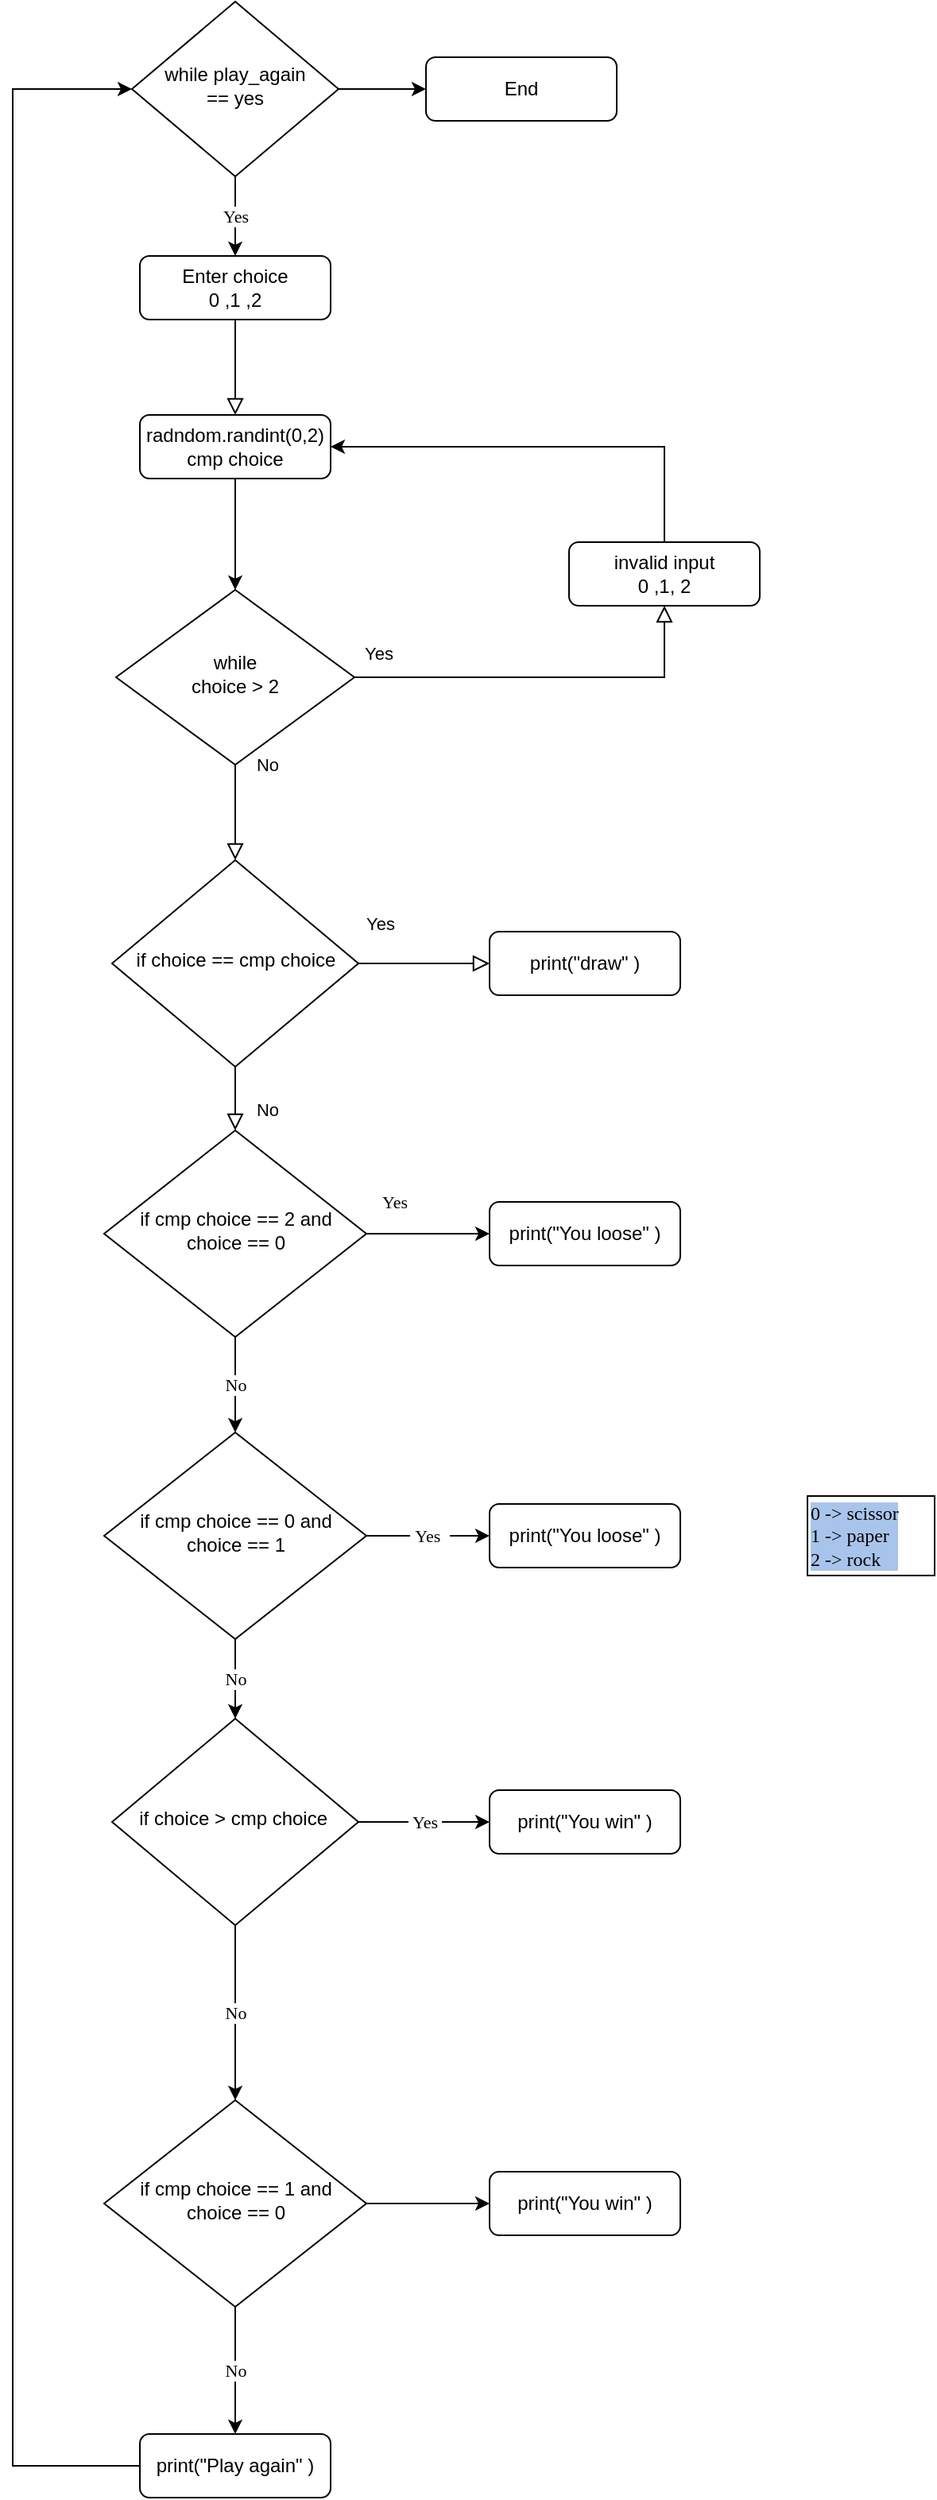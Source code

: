<mxfile version="14.1.8" type="github">
  <diagram id="C5RBs43oDa-KdzZeNtuy" name="Page-1">
    <mxGraphModel dx="1259" dy="1661" grid="1" gridSize="10" guides="1" tooltips="1" connect="1" arrows="1" fold="1" page="1" pageScale="1" pageWidth="827" pageHeight="1169" math="0" shadow="0">
      <root>
        <mxCell id="WIyWlLk6GJQsqaUBKTNV-0" />
        <mxCell id="WIyWlLk6GJQsqaUBKTNV-1" parent="WIyWlLk6GJQsqaUBKTNV-0" />
        <mxCell id="WIyWlLk6GJQsqaUBKTNV-2" value="" style="rounded=0;html=1;jettySize=auto;orthogonalLoop=1;fontSize=11;endArrow=block;endFill=0;endSize=8;strokeWidth=1;shadow=0;labelBackgroundColor=none;edgeStyle=orthogonalEdgeStyle;" parent="WIyWlLk6GJQsqaUBKTNV-1" source="WIyWlLk6GJQsqaUBKTNV-3" target="6cipaw3UmNE6FOIUOwpC-0" edge="1">
          <mxGeometry relative="1" as="geometry">
            <mxPoint x="230" y="110" as="targetPoint" />
          </mxGeometry>
        </mxCell>
        <mxCell id="WIyWlLk6GJQsqaUBKTNV-3" value="&lt;div&gt;Enter choice&lt;/div&gt;&lt;div&gt;0 ,1 ,2&lt;br&gt;&lt;/div&gt;" style="rounded=1;whiteSpace=wrap;html=1;fontSize=12;glass=0;strokeWidth=1;shadow=0;" parent="WIyWlLk6GJQsqaUBKTNV-1" vertex="1">
          <mxGeometry x="160" y="-80" width="120" height="40" as="geometry" />
        </mxCell>
        <mxCell id="WIyWlLk6GJQsqaUBKTNV-4" value="Yes" style="rounded=0;html=1;jettySize=auto;orthogonalLoop=1;fontSize=11;endArrow=block;endFill=0;endSize=8;strokeWidth=1;shadow=0;labelBackgroundColor=none;edgeStyle=orthogonalEdgeStyle;" parent="WIyWlLk6GJQsqaUBKTNV-1" source="WIyWlLk6GJQsqaUBKTNV-6" target="WIyWlLk6GJQsqaUBKTNV-10" edge="1">
          <mxGeometry x="-1" y="114" relative="1" as="geometry">
            <mxPoint x="-24" y="-70" as="offset" />
          </mxGeometry>
        </mxCell>
        <mxCell id="WIyWlLk6GJQsqaUBKTNV-5" value="No" style="edgeStyle=orthogonalEdgeStyle;rounded=0;html=1;jettySize=auto;orthogonalLoop=1;fontSize=11;endArrow=block;endFill=0;endSize=8;strokeWidth=1;shadow=0;labelBackgroundColor=none;exitX=1;exitY=0.5;exitDx=0;exitDy=0;" parent="WIyWlLk6GJQsqaUBKTNV-1" source="WIyWlLk6GJQsqaUBKTNV-6" target="WIyWlLk6GJQsqaUBKTNV-7" edge="1">
          <mxGeometry x="-1" y="-78" relative="1" as="geometry">
            <mxPoint x="-55" y="-23" as="offset" />
            <Array as="points">
              <mxPoint x="490" y="185" />
            </Array>
          </mxGeometry>
        </mxCell>
        <mxCell id="WIyWlLk6GJQsqaUBKTNV-6" value="while&lt;br&gt;choice &amp;gt; 2" style="rhombus;whiteSpace=wrap;html=1;shadow=0;fontFamily=Helvetica;fontSize=12;align=center;strokeWidth=1;spacing=6;spacingTop=-4;" parent="WIyWlLk6GJQsqaUBKTNV-1" vertex="1">
          <mxGeometry x="145" y="130" width="150" height="110" as="geometry" />
        </mxCell>
        <mxCell id="6cipaw3UmNE6FOIUOwpC-3" style="edgeStyle=orthogonalEdgeStyle;rounded=0;orthogonalLoop=1;jettySize=auto;html=1;entryX=1;entryY=0.5;entryDx=0;entryDy=0;" parent="WIyWlLk6GJQsqaUBKTNV-1" source="WIyWlLk6GJQsqaUBKTNV-7" target="6cipaw3UmNE6FOIUOwpC-0" edge="1">
          <mxGeometry relative="1" as="geometry">
            <mxPoint x="580" y="110" as="sourcePoint" />
            <Array as="points">
              <mxPoint x="490" y="40" />
            </Array>
          </mxGeometry>
        </mxCell>
        <mxCell id="WIyWlLk6GJQsqaUBKTNV-7" value="&lt;div&gt;invalid input&lt;/div&gt;&lt;div&gt;0 ,1, 2&lt;br&gt;&lt;/div&gt;" style="rounded=1;whiteSpace=wrap;html=1;fontSize=12;glass=0;strokeWidth=1;shadow=0;" parent="WIyWlLk6GJQsqaUBKTNV-1" vertex="1">
          <mxGeometry x="430" y="100" width="120" height="40" as="geometry" />
        </mxCell>
        <mxCell id="WIyWlLk6GJQsqaUBKTNV-8" value="No" style="rounded=0;html=1;jettySize=auto;orthogonalLoop=1;fontSize=11;endArrow=block;endFill=0;endSize=8;strokeWidth=1;shadow=0;labelBackgroundColor=none;edgeStyle=orthogonalEdgeStyle;" parent="WIyWlLk6GJQsqaUBKTNV-1" source="WIyWlLk6GJQsqaUBKTNV-10" target="Ailc4nssIk83CFcEqObT-2" edge="1">
          <mxGeometry x="0.333" y="20" relative="1" as="geometry">
            <mxPoint as="offset" />
          </mxGeometry>
        </mxCell>
        <mxCell id="WIyWlLk6GJQsqaUBKTNV-9" value="Yes" style="edgeStyle=orthogonalEdgeStyle;rounded=0;html=1;jettySize=auto;orthogonalLoop=1;fontSize=11;endArrow=block;endFill=0;endSize=8;strokeWidth=1;shadow=0;labelBackgroundColor=none;" parent="WIyWlLk6GJQsqaUBKTNV-1" source="WIyWlLk6GJQsqaUBKTNV-10" target="WIyWlLk6GJQsqaUBKTNV-12" edge="1">
          <mxGeometry x="-0.697" y="25" relative="1" as="geometry">
            <mxPoint x="1" as="offset" />
          </mxGeometry>
        </mxCell>
        <mxCell id="WIyWlLk6GJQsqaUBKTNV-10" value="if choice == cmp choice" style="rhombus;whiteSpace=wrap;html=1;shadow=0;fontFamily=Helvetica;fontSize=12;align=center;strokeWidth=1;spacing=6;spacingTop=-4;" parent="WIyWlLk6GJQsqaUBKTNV-1" vertex="1">
          <mxGeometry x="142.5" y="300" width="155" height="130" as="geometry" />
        </mxCell>
        <mxCell id="WIyWlLk6GJQsqaUBKTNV-12" value="print(&quot;draw&quot; )" style="rounded=1;whiteSpace=wrap;html=1;fontSize=12;glass=0;strokeWidth=1;shadow=0;" parent="WIyWlLk6GJQsqaUBKTNV-1" vertex="1">
          <mxGeometry x="380" y="345" width="120" height="40" as="geometry" />
        </mxCell>
        <mxCell id="6cipaw3UmNE6FOIUOwpC-7" style="edgeStyle=orthogonalEdgeStyle;rounded=0;orthogonalLoop=1;jettySize=auto;html=1;fontFamily=Tahoma;" parent="WIyWlLk6GJQsqaUBKTNV-1" source="Ailc4nssIk83CFcEqObT-2" target="6cipaw3UmNE6FOIUOwpC-6" edge="1">
          <mxGeometry relative="1" as="geometry" />
        </mxCell>
        <mxCell id="6cipaw3UmNE6FOIUOwpC-25" value="Yes" style="edgeLabel;html=1;align=center;verticalAlign=middle;resizable=0;points=[];fontFamily=Tahoma;" parent="6cipaw3UmNE6FOIUOwpC-7" vertex="1" connectable="0">
          <mxGeometry x="-0.262" y="-5" relative="1" as="geometry">
            <mxPoint x="-11.5" y="-25" as="offset" />
          </mxGeometry>
        </mxCell>
        <mxCell id="6cipaw3UmNE6FOIUOwpC-9" value="No" style="edgeStyle=orthogonalEdgeStyle;rounded=0;orthogonalLoop=1;jettySize=auto;html=1;fontFamily=Tahoma;" parent="WIyWlLk6GJQsqaUBKTNV-1" source="Ailc4nssIk83CFcEqObT-2" target="6cipaw3UmNE6FOIUOwpC-8" edge="1">
          <mxGeometry relative="1" as="geometry" />
        </mxCell>
        <mxCell id="Ailc4nssIk83CFcEqObT-2" value="if cmp choice == 2 and choice == 0" style="rhombus;whiteSpace=wrap;html=1;shadow=0;fontFamily=Helvetica;fontSize=12;align=center;strokeWidth=1;spacing=6;spacingTop=-4;" parent="WIyWlLk6GJQsqaUBKTNV-1" vertex="1">
          <mxGeometry x="137.5" y="470" width="165" height="130" as="geometry" />
        </mxCell>
        <mxCell id="6cipaw3UmNE6FOIUOwpC-2" style="edgeStyle=orthogonalEdgeStyle;rounded=0;orthogonalLoop=1;jettySize=auto;html=1;entryX=0.5;entryY=0;entryDx=0;entryDy=0;" parent="WIyWlLk6GJQsqaUBKTNV-1" source="6cipaw3UmNE6FOIUOwpC-0" target="WIyWlLk6GJQsqaUBKTNV-6" edge="1">
          <mxGeometry relative="1" as="geometry" />
        </mxCell>
        <mxCell id="6cipaw3UmNE6FOIUOwpC-0" value="&lt;div&gt;radndom.randint(0,2)&lt;/div&gt;&lt;div&gt;cmp choice&lt;/div&gt;" style="rounded=1;whiteSpace=wrap;html=1;fontSize=12;glass=0;strokeWidth=1;shadow=0;" parent="WIyWlLk6GJQsqaUBKTNV-1" vertex="1">
          <mxGeometry x="160" y="20" width="120" height="40" as="geometry" />
        </mxCell>
        <mxCell id="6cipaw3UmNE6FOIUOwpC-5" value="0 -&amp;gt; scissor&lt;br&gt;1 -&amp;gt; paper&lt;br&gt;2 -&amp;gt; rock" style="text;html=1;resizable=0;autosize=1;align=left;verticalAlign=middle;points=[];fillColor=none;rounded=0;fontFamily=Tahoma;labelBackgroundColor=#A9C4EB;strokeColor=#000000;" parent="WIyWlLk6GJQsqaUBKTNV-1" vertex="1">
          <mxGeometry x="580" y="700" width="80" height="50" as="geometry" />
        </mxCell>
        <mxCell id="6cipaw3UmNE6FOIUOwpC-6" value="print(&quot;You loose&quot; )" style="rounded=1;whiteSpace=wrap;html=1;fontSize=12;glass=0;strokeWidth=1;shadow=0;" parent="WIyWlLk6GJQsqaUBKTNV-1" vertex="1">
          <mxGeometry x="380" y="515" width="120" height="40" as="geometry" />
        </mxCell>
        <mxCell id="6cipaw3UmNE6FOIUOwpC-11" value="&amp;nbsp;Yes&amp;nbsp;&amp;nbsp;" style="edgeStyle=orthogonalEdgeStyle;rounded=0;orthogonalLoop=1;jettySize=auto;html=1;fontFamily=Tahoma;" parent="WIyWlLk6GJQsqaUBKTNV-1" source="6cipaw3UmNE6FOIUOwpC-8" target="6cipaw3UmNE6FOIUOwpC-10" edge="1">
          <mxGeometry relative="1" as="geometry" />
        </mxCell>
        <mxCell id="6cipaw3UmNE6FOIUOwpC-13" value="No" style="edgeStyle=orthogonalEdgeStyle;rounded=0;orthogonalLoop=1;jettySize=auto;html=1;fontFamily=Tahoma;" parent="WIyWlLk6GJQsqaUBKTNV-1" source="6cipaw3UmNE6FOIUOwpC-8" target="6cipaw3UmNE6FOIUOwpC-16" edge="1">
          <mxGeometry relative="1" as="geometry">
            <mxPoint x="220" y="840" as="targetPoint" />
          </mxGeometry>
        </mxCell>
        <mxCell id="6cipaw3UmNE6FOIUOwpC-8" value="if cmp choice == 0 and choice == 1" style="rhombus;whiteSpace=wrap;html=1;shadow=0;fontFamily=Helvetica;fontSize=12;align=center;strokeWidth=1;spacing=6;spacingTop=-4;" parent="WIyWlLk6GJQsqaUBKTNV-1" vertex="1">
          <mxGeometry x="137.5" y="660" width="165" height="130" as="geometry" />
        </mxCell>
        <mxCell id="6cipaw3UmNE6FOIUOwpC-10" value="print(&quot;You loose&quot; )" style="rounded=1;whiteSpace=wrap;html=1;fontSize=12;glass=0;strokeWidth=1;shadow=0;" parent="WIyWlLk6GJQsqaUBKTNV-1" vertex="1">
          <mxGeometry x="380" y="705" width="120" height="40" as="geometry" />
        </mxCell>
        <mxCell id="6cipaw3UmNE6FOIUOwpC-18" value="No" style="edgeStyle=orthogonalEdgeStyle;rounded=0;orthogonalLoop=1;jettySize=auto;html=1;fontFamily=Tahoma;" parent="WIyWlLk6GJQsqaUBKTNV-1" source="6cipaw3UmNE6FOIUOwpC-28" target="6cipaw3UmNE6FOIUOwpC-17" edge="1">
          <mxGeometry relative="1" as="geometry" />
        </mxCell>
        <mxCell id="6cipaw3UmNE6FOIUOwpC-24" value="&amp;nbsp;Yes&amp;nbsp;" style="edgeStyle=orthogonalEdgeStyle;rounded=0;orthogonalLoop=1;jettySize=auto;html=1;fontFamily=Tahoma;" parent="WIyWlLk6GJQsqaUBKTNV-1" source="6cipaw3UmNE6FOIUOwpC-16" target="6cipaw3UmNE6FOIUOwpC-23" edge="1">
          <mxGeometry relative="1" as="geometry" />
        </mxCell>
        <mxCell id="6cipaw3UmNE6FOIUOwpC-16" value="if choice &amp;gt; cmp choice&amp;nbsp;" style="rhombus;whiteSpace=wrap;html=1;shadow=0;fontFamily=Helvetica;fontSize=12;align=center;strokeWidth=1;spacing=6;spacingTop=-4;" parent="WIyWlLk6GJQsqaUBKTNV-1" vertex="1">
          <mxGeometry x="142.5" y="840" width="155" height="130" as="geometry" />
        </mxCell>
        <mxCell id="6cipaw3UmNE6FOIUOwpC-20" style="edgeStyle=orthogonalEdgeStyle;rounded=0;orthogonalLoop=1;jettySize=auto;html=1;fontFamily=Tahoma;entryX=0;entryY=0.5;entryDx=0;entryDy=0;exitX=0;exitY=0.5;exitDx=0;exitDy=0;" parent="WIyWlLk6GJQsqaUBKTNV-1" source="6cipaw3UmNE6FOIUOwpC-17" target="6cipaw3UmNE6FOIUOwpC-21" edge="1">
          <mxGeometry relative="1" as="geometry">
            <Array as="points">
              <mxPoint x="80" y="1310" />
              <mxPoint x="80" y="-185" />
            </Array>
          </mxGeometry>
        </mxCell>
        <mxCell id="6cipaw3UmNE6FOIUOwpC-17" value="print(&quot;Play again&quot; )" style="rounded=1;whiteSpace=wrap;html=1;fontSize=12;glass=0;strokeWidth=1;shadow=0;" parent="WIyWlLk6GJQsqaUBKTNV-1" vertex="1">
          <mxGeometry x="160" y="1290" width="120" height="40" as="geometry" />
        </mxCell>
        <mxCell id="6cipaw3UmNE6FOIUOwpC-22" value="Yes" style="edgeStyle=orthogonalEdgeStyle;rounded=0;orthogonalLoop=1;jettySize=auto;html=1;fontFamily=Tahoma;" parent="WIyWlLk6GJQsqaUBKTNV-1" source="6cipaw3UmNE6FOIUOwpC-21" target="WIyWlLk6GJQsqaUBKTNV-3" edge="1">
          <mxGeometry relative="1" as="geometry" />
        </mxCell>
        <mxCell id="6cipaw3UmNE6FOIUOwpC-27" value="" style="edgeStyle=orthogonalEdgeStyle;rounded=0;orthogonalLoop=1;jettySize=auto;html=1;fontFamily=Tahoma;" parent="WIyWlLk6GJQsqaUBKTNV-1" source="6cipaw3UmNE6FOIUOwpC-21" target="6cipaw3UmNE6FOIUOwpC-26" edge="1">
          <mxGeometry relative="1" as="geometry" />
        </mxCell>
        <mxCell id="6cipaw3UmNE6FOIUOwpC-21" value="while play_again&lt;br&gt;== yes" style="rhombus;whiteSpace=wrap;html=1;shadow=0;fontFamily=Helvetica;fontSize=12;align=center;strokeWidth=1;spacing=6;spacingTop=-4;" parent="WIyWlLk6GJQsqaUBKTNV-1" vertex="1">
          <mxGeometry x="155" y="-240" width="130" height="110" as="geometry" />
        </mxCell>
        <mxCell id="6cipaw3UmNE6FOIUOwpC-23" value="print(&quot;You win&quot; )" style="rounded=1;whiteSpace=wrap;html=1;fontSize=12;glass=0;strokeWidth=1;shadow=0;" parent="WIyWlLk6GJQsqaUBKTNV-1" vertex="1">
          <mxGeometry x="380" y="885" width="120" height="40" as="geometry" />
        </mxCell>
        <mxCell id="6cipaw3UmNE6FOIUOwpC-26" value="&lt;div&gt;End&lt;/div&gt;" style="rounded=1;whiteSpace=wrap;html=1;fontSize=12;glass=0;strokeWidth=1;shadow=0;" parent="WIyWlLk6GJQsqaUBKTNV-1" vertex="1">
          <mxGeometry x="340" y="-205" width="120" height="40" as="geometry" />
        </mxCell>
        <mxCell id="6cipaw3UmNE6FOIUOwpC-31" value="" style="edgeStyle=orthogonalEdgeStyle;rounded=0;orthogonalLoop=1;jettySize=auto;html=1;fontFamily=Tahoma;" parent="WIyWlLk6GJQsqaUBKTNV-1" source="6cipaw3UmNE6FOIUOwpC-28" target="6cipaw3UmNE6FOIUOwpC-30" edge="1">
          <mxGeometry relative="1" as="geometry" />
        </mxCell>
        <mxCell id="6cipaw3UmNE6FOIUOwpC-28" value="if cmp choice == 1 and choice == 0" style="rhombus;whiteSpace=wrap;html=1;shadow=0;fontFamily=Helvetica;fontSize=12;align=center;strokeWidth=1;spacing=6;spacingTop=-4;" parent="WIyWlLk6GJQsqaUBKTNV-1" vertex="1">
          <mxGeometry x="137.5" y="1080" width="165" height="130" as="geometry" />
        </mxCell>
        <mxCell id="6cipaw3UmNE6FOIUOwpC-29" value="No" style="edgeStyle=orthogonalEdgeStyle;rounded=0;orthogonalLoop=1;jettySize=auto;html=1;fontFamily=Tahoma;" parent="WIyWlLk6GJQsqaUBKTNV-1" source="6cipaw3UmNE6FOIUOwpC-16" target="6cipaw3UmNE6FOIUOwpC-28" edge="1">
          <mxGeometry relative="1" as="geometry">
            <mxPoint x="220" y="970" as="sourcePoint" />
            <mxPoint x="220" y="1290" as="targetPoint" />
          </mxGeometry>
        </mxCell>
        <mxCell id="6cipaw3UmNE6FOIUOwpC-30" value="print(&quot;You win&quot; )" style="rounded=1;whiteSpace=wrap;html=1;fontSize=12;glass=0;strokeWidth=1;shadow=0;" parent="WIyWlLk6GJQsqaUBKTNV-1" vertex="1">
          <mxGeometry x="380" y="1125" width="120" height="40" as="geometry" />
        </mxCell>
      </root>
    </mxGraphModel>
  </diagram>
</mxfile>
